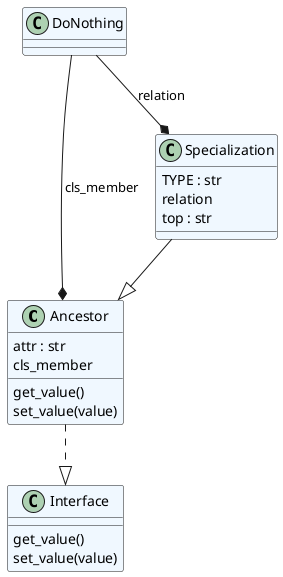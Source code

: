 @startuml classes_puml_colorized
set namespaceSeparator none
class "Ancestor" as data.clientmodule_test.Ancestor #aliceblue {
attr : str
cls_member
get_value()
set_value(value)
}
class "DoNothing" as data.suppliermodule_test.DoNothing #aliceblue {

}
class "Interface" as data.suppliermodule_test.Interface #aliceblue {
get_value()
set_value(value)
}
class "Specialization" as data.clientmodule_test.Specialization #aliceblue {
TYPE : str
relation
top : str
}
data.clientmodule_test.Specialization --|> data.clientmodule_test.Ancestor
data.clientmodule_test.Ancestor ..|> data.suppliermodule_test.Interface
data.suppliermodule_test.DoNothing --* data.clientmodule_test.Ancestor : cls_member
data.suppliermodule_test.DoNothing --* data.clientmodule_test.Specialization : relation
@enduml
